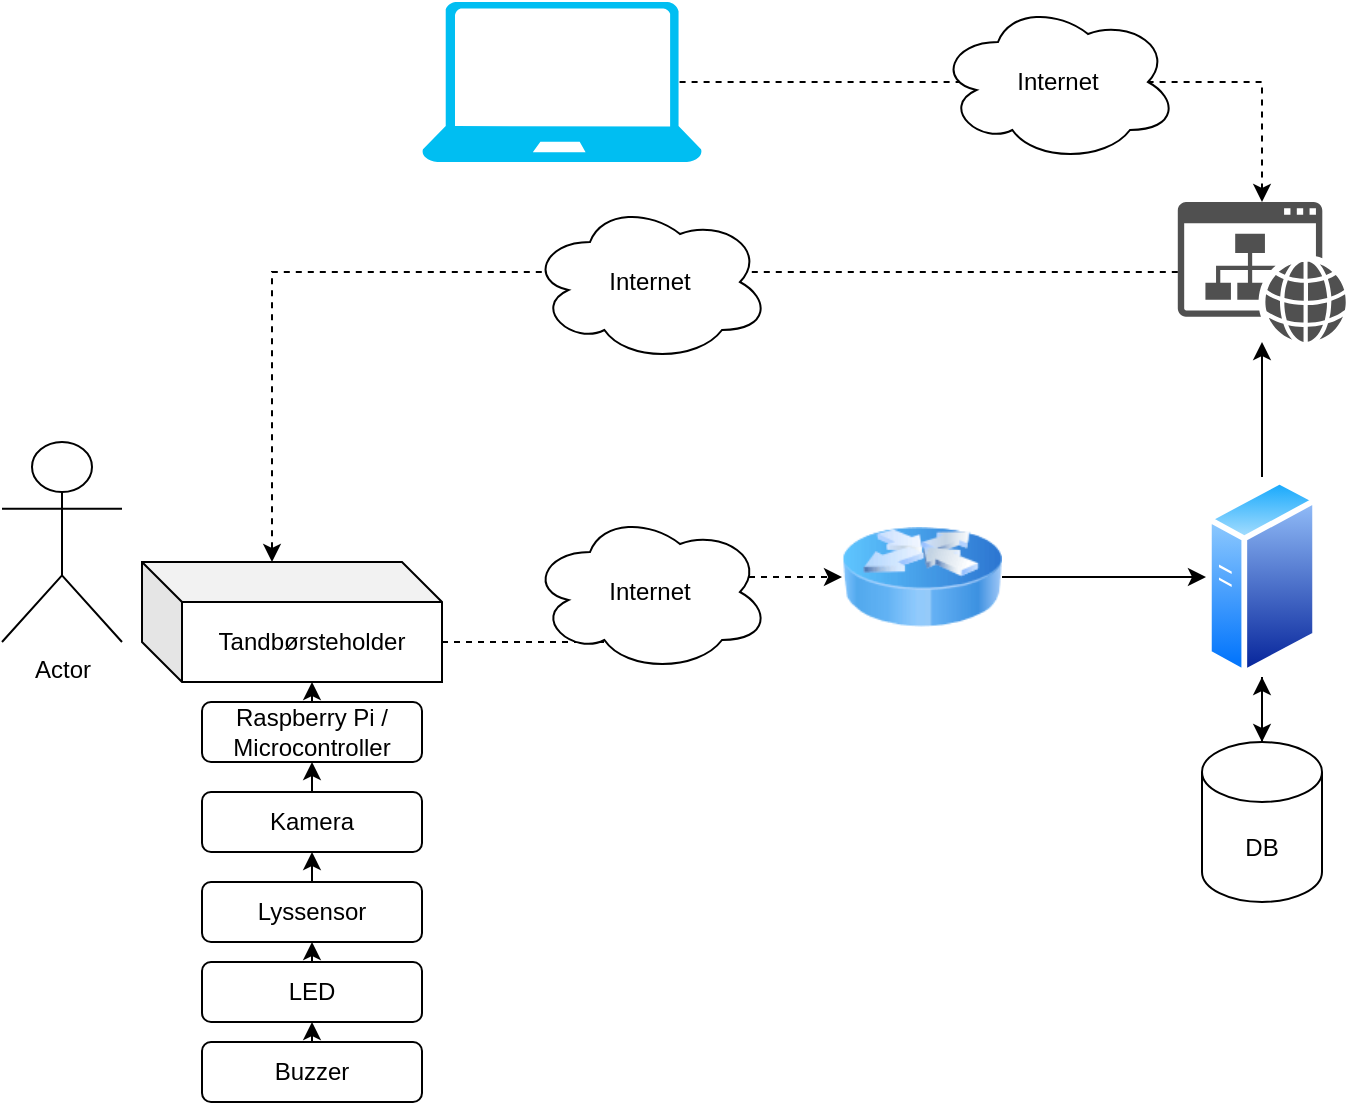 <mxfile version="22.0.8" type="device">
  <diagram name="Page-1" id="ka4sckrkyvAku7VrfMju">
    <mxGraphModel dx="822" dy="783" grid="1" gridSize="10" guides="1" tooltips="1" connect="1" arrows="1" fold="1" page="1" pageScale="1" pageWidth="827" pageHeight="1169" math="0" shadow="0">
      <root>
        <mxCell id="0" />
        <mxCell id="1" parent="0" />
        <mxCell id="gEh4JOFmMZdMPStCANWQ-13" style="edgeStyle=orthogonalEdgeStyle;rounded=0;orthogonalLoop=1;jettySize=auto;html=1;exitX=0.5;exitY=0;exitDx=0;exitDy=0;exitPerimeter=0;" edge="1" parent="1" source="gEh4JOFmMZdMPStCANWQ-1" target="gEh4JOFmMZdMPStCANWQ-5">
          <mxGeometry relative="1" as="geometry" />
        </mxCell>
        <mxCell id="gEh4JOFmMZdMPStCANWQ-1" value="DB" style="shape=cylinder3;whiteSpace=wrap;html=1;boundedLbl=1;backgroundOutline=1;size=15;" vertex="1" parent="1">
          <mxGeometry x="690" y="530" width="60" height="80" as="geometry" />
        </mxCell>
        <mxCell id="gEh4JOFmMZdMPStCANWQ-2" value="Actor" style="shape=umlActor;verticalLabelPosition=bottom;verticalAlign=top;html=1;outlineConnect=0;" vertex="1" parent="1">
          <mxGeometry x="90" y="380" width="60" height="100" as="geometry" />
        </mxCell>
        <mxCell id="gEh4JOFmMZdMPStCANWQ-14" style="edgeStyle=orthogonalEdgeStyle;rounded=0;orthogonalLoop=1;jettySize=auto;html=1;exitX=0;exitY=0;exitDx=150;exitDy=40;exitPerimeter=0;entryX=0;entryY=0.5;entryDx=0;entryDy=0;dashed=1;" edge="1" parent="1" source="gEh4JOFmMZdMPStCANWQ-3" target="gEh4JOFmMZdMPStCANWQ-7">
          <mxGeometry relative="1" as="geometry" />
        </mxCell>
        <mxCell id="gEh4JOFmMZdMPStCANWQ-3" value="Tandbørsteholder" style="shape=cube;whiteSpace=wrap;html=1;boundedLbl=1;backgroundOutline=1;darkOpacity=0.05;darkOpacity2=0.1;" vertex="1" parent="1">
          <mxGeometry x="160" y="440" width="150" height="60" as="geometry" />
        </mxCell>
        <mxCell id="gEh4JOFmMZdMPStCANWQ-15" style="edgeStyle=orthogonalEdgeStyle;rounded=0;orthogonalLoop=1;jettySize=auto;html=1;exitX=0.92;exitY=0.5;exitDx=0;exitDy=0;exitPerimeter=0;dashed=1;" edge="1" parent="1" source="gEh4JOFmMZdMPStCANWQ-4" target="gEh4JOFmMZdMPStCANWQ-6">
          <mxGeometry relative="1" as="geometry" />
        </mxCell>
        <mxCell id="gEh4JOFmMZdMPStCANWQ-4" value="" style="verticalLabelPosition=bottom;html=1;verticalAlign=top;align=center;strokeColor=none;fillColor=#00BEF2;shape=mxgraph.azure.laptop;pointerEvents=1;" vertex="1" parent="1">
          <mxGeometry x="300" y="160" width="140" height="80" as="geometry" />
        </mxCell>
        <mxCell id="gEh4JOFmMZdMPStCANWQ-9" style="edgeStyle=orthogonalEdgeStyle;rounded=0;orthogonalLoop=1;jettySize=auto;html=1;exitX=0.5;exitY=0;exitDx=0;exitDy=0;" edge="1" parent="1" source="gEh4JOFmMZdMPStCANWQ-5" target="gEh4JOFmMZdMPStCANWQ-6">
          <mxGeometry relative="1" as="geometry" />
        </mxCell>
        <mxCell id="gEh4JOFmMZdMPStCANWQ-11" style="edgeStyle=orthogonalEdgeStyle;rounded=0;orthogonalLoop=1;jettySize=auto;html=1;exitX=0.5;exitY=1;exitDx=0;exitDy=0;" edge="1" parent="1" source="gEh4JOFmMZdMPStCANWQ-5" target="gEh4JOFmMZdMPStCANWQ-1">
          <mxGeometry relative="1" as="geometry" />
        </mxCell>
        <mxCell id="gEh4JOFmMZdMPStCANWQ-5" value="" style="image;aspect=fixed;perimeter=ellipsePerimeter;html=1;align=center;shadow=0;dashed=0;spacingTop=3;image=img/lib/active_directory/generic_server.svg;" vertex="1" parent="1">
          <mxGeometry x="692" y="397.5" width="56" height="100" as="geometry" />
        </mxCell>
        <mxCell id="gEh4JOFmMZdMPStCANWQ-6" value="" style="sketch=0;pointerEvents=1;shadow=0;dashed=0;html=1;strokeColor=none;fillColor=#505050;labelPosition=center;verticalLabelPosition=bottom;verticalAlign=top;outlineConnect=0;align=center;shape=mxgraph.office.concepts.website;" vertex="1" parent="1">
          <mxGeometry x="677.9" y="260" width="84.2" height="70" as="geometry" />
        </mxCell>
        <mxCell id="gEh4JOFmMZdMPStCANWQ-10" value="" style="edgeStyle=orthogonalEdgeStyle;rounded=0;orthogonalLoop=1;jettySize=auto;html=1;" edge="1" parent="1" source="gEh4JOFmMZdMPStCANWQ-7" target="gEh4JOFmMZdMPStCANWQ-5">
          <mxGeometry relative="1" as="geometry" />
        </mxCell>
        <mxCell id="gEh4JOFmMZdMPStCANWQ-7" value="" style="image;html=1;image=img/lib/clip_art/networking/Router_Icon_128x128.png" vertex="1" parent="1">
          <mxGeometry x="510" y="415" width="80" height="65" as="geometry" />
        </mxCell>
        <mxCell id="gEh4JOFmMZdMPStCANWQ-16" value="Raspberry Pi / Microcontroller" style="rounded=1;whiteSpace=wrap;html=1;" vertex="1" parent="1">
          <mxGeometry x="190" y="510" width="110" height="30" as="geometry" />
        </mxCell>
        <mxCell id="gEh4JOFmMZdMPStCANWQ-17" style="edgeStyle=orthogonalEdgeStyle;rounded=0;orthogonalLoop=1;jettySize=auto;html=1;exitX=0.5;exitY=0;exitDx=0;exitDy=0;entryX=0;entryY=0;entryDx=85;entryDy=60;entryPerimeter=0;" edge="1" parent="1" source="gEh4JOFmMZdMPStCANWQ-16" target="gEh4JOFmMZdMPStCANWQ-3">
          <mxGeometry relative="1" as="geometry" />
        </mxCell>
        <mxCell id="gEh4JOFmMZdMPStCANWQ-20" style="edgeStyle=orthogonalEdgeStyle;rounded=0;orthogonalLoop=1;jettySize=auto;html=1;exitX=0.5;exitY=0;exitDx=0;exitDy=0;entryX=0.5;entryY=1;entryDx=0;entryDy=0;" edge="1" parent="1" source="gEh4JOFmMZdMPStCANWQ-19" target="gEh4JOFmMZdMPStCANWQ-16">
          <mxGeometry relative="1" as="geometry" />
        </mxCell>
        <mxCell id="gEh4JOFmMZdMPStCANWQ-19" value="Kamera" style="rounded=1;whiteSpace=wrap;html=1;" vertex="1" parent="1">
          <mxGeometry x="190" y="555" width="110" height="30" as="geometry" />
        </mxCell>
        <mxCell id="gEh4JOFmMZdMPStCANWQ-25" style="edgeStyle=orthogonalEdgeStyle;rounded=0;orthogonalLoop=1;jettySize=auto;html=1;exitX=0.5;exitY=0;exitDx=0;exitDy=0;entryX=0.5;entryY=1;entryDx=0;entryDy=0;" edge="1" parent="1" source="gEh4JOFmMZdMPStCANWQ-21" target="gEh4JOFmMZdMPStCANWQ-19">
          <mxGeometry relative="1" as="geometry" />
        </mxCell>
        <mxCell id="gEh4JOFmMZdMPStCANWQ-21" value="Lyssensor" style="rounded=1;whiteSpace=wrap;html=1;" vertex="1" parent="1">
          <mxGeometry x="190" y="600" width="110" height="30" as="geometry" />
        </mxCell>
        <mxCell id="gEh4JOFmMZdMPStCANWQ-26" style="edgeStyle=orthogonalEdgeStyle;rounded=0;orthogonalLoop=1;jettySize=auto;html=1;exitX=0.5;exitY=0;exitDx=0;exitDy=0;entryX=0.5;entryY=1;entryDx=0;entryDy=0;" edge="1" parent="1" source="gEh4JOFmMZdMPStCANWQ-22" target="gEh4JOFmMZdMPStCANWQ-21">
          <mxGeometry relative="1" as="geometry" />
        </mxCell>
        <mxCell id="gEh4JOFmMZdMPStCANWQ-22" value="LED" style="rounded=1;whiteSpace=wrap;html=1;" vertex="1" parent="1">
          <mxGeometry x="190" y="640" width="110" height="30" as="geometry" />
        </mxCell>
        <mxCell id="gEh4JOFmMZdMPStCANWQ-27" style="edgeStyle=orthogonalEdgeStyle;rounded=0;orthogonalLoop=1;jettySize=auto;html=1;exitX=0.5;exitY=0;exitDx=0;exitDy=0;entryX=0.5;entryY=1;entryDx=0;entryDy=0;" edge="1" parent="1" source="gEh4JOFmMZdMPStCANWQ-23" target="gEh4JOFmMZdMPStCANWQ-22">
          <mxGeometry relative="1" as="geometry" />
        </mxCell>
        <mxCell id="gEh4JOFmMZdMPStCANWQ-23" value="Buzzer" style="rounded=1;whiteSpace=wrap;html=1;" vertex="1" parent="1">
          <mxGeometry x="190" y="680" width="110" height="30" as="geometry" />
        </mxCell>
        <mxCell id="gEh4JOFmMZdMPStCANWQ-24" style="edgeStyle=orthogonalEdgeStyle;rounded=0;orthogonalLoop=1;jettySize=auto;html=1;entryX=0;entryY=0;entryDx=65;entryDy=0;entryPerimeter=0;dashed=1;" edge="1" parent="1" source="gEh4JOFmMZdMPStCANWQ-6" target="gEh4JOFmMZdMPStCANWQ-3">
          <mxGeometry relative="1" as="geometry" />
        </mxCell>
        <mxCell id="gEh4JOFmMZdMPStCANWQ-30" value="Internet" style="ellipse;shape=cloud;whiteSpace=wrap;html=1;" vertex="1" parent="1">
          <mxGeometry x="354" y="415" width="120" height="80" as="geometry" />
        </mxCell>
        <mxCell id="gEh4JOFmMZdMPStCANWQ-31" value="Internet" style="ellipse;shape=cloud;whiteSpace=wrap;html=1;" vertex="1" parent="1">
          <mxGeometry x="354" y="260" width="120" height="80" as="geometry" />
        </mxCell>
        <mxCell id="gEh4JOFmMZdMPStCANWQ-32" value="Internet" style="ellipse;shape=cloud;whiteSpace=wrap;html=1;" vertex="1" parent="1">
          <mxGeometry x="558" y="160" width="120" height="80" as="geometry" />
        </mxCell>
      </root>
    </mxGraphModel>
  </diagram>
</mxfile>
